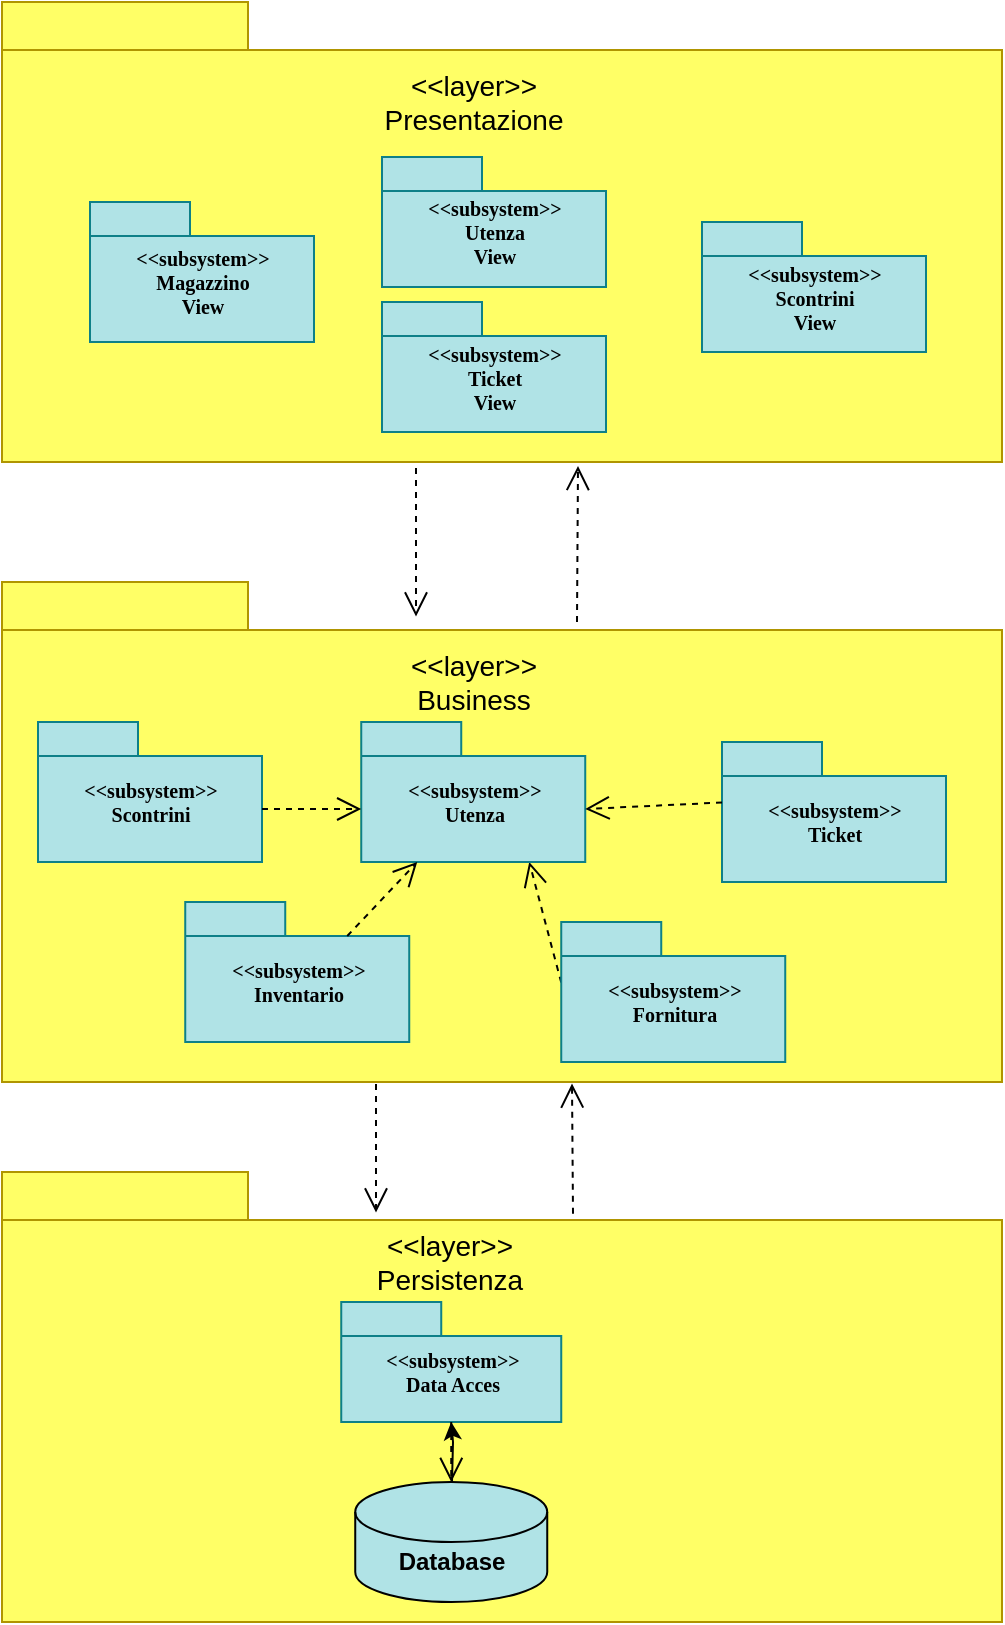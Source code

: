 <mxfile version="13.10.4" type="device"><diagram name="Page-1" id="b5b7bab2-c9e2-2cf4-8b2a-24fd1a2a6d21"><mxGraphModel dx="1038" dy="624" grid="1" gridSize="10" guides="1" tooltips="1" connect="1" arrows="1" fold="1" page="1" pageScale="1" pageWidth="827" pageHeight="1169" background="#ffffff" math="0" shadow="0"><root><mxCell id="0"/><mxCell id="1" parent="0"/><mxCell id="6e0c8c40b5770093-33" value="" style="shape=folder;fontStyle=1;spacingTop=10;tabWidth=123;tabHeight=24;tabPosition=left;html=1;rounded=0;shadow=0;comic=0;labelBackgroundColor=none;strokeColor=#B09500;strokeWidth=1;fontFamily=Verdana;fontSize=10;fontColor=#ffffff;align=center;fillColor=#FFFF66;" parent="1" vertex="1"><mxGeometry x="610" y="360" width="500" height="250" as="geometry"/></mxCell><mxCell id="6e0c8c40b5770093-65" style="edgeStyle=none;rounded=0;html=1;dashed=1;labelBackgroundColor=none;startFill=0;endArrow=open;endFill=0;endSize=10;fontFamily=Verdana;fontSize=10;entryX=0.75;entryY=1;entryPerimeter=0;exitX=0;exitY=0;exitDx=0;exitDy=30.25;exitPerimeter=0;entryDx=0;entryDy=0;" parent="1" source="6e0c8c40b5770093-45" target="6e0c8c40b5770093-42" edge="1"><mxGeometry relative="1" as="geometry"/></mxCell><mxCell id="6e0c8c40b5770093-42" value="&amp;lt;&amp;lt;subsystem&amp;gt;&amp;gt;&lt;br&gt;Utenza" style="shape=folder;fontStyle=1;spacingTop=10;tabWidth=50;tabHeight=17;tabPosition=left;html=1;rounded=0;shadow=0;comic=0;labelBackgroundColor=none;strokeWidth=1;fontFamily=Verdana;fontSize=10;align=center;fillColor=#b0e3e6;strokeColor=#0e8088;" parent="1" vertex="1"><mxGeometry x="789.62" y="430" width="112" height="70" as="geometry"/></mxCell><mxCell id="6e0c8c40b5770093-44" value="&amp;lt;&amp;lt;subsystem&amp;gt;&amp;gt;&lt;br&gt;Inventario" style="shape=folder;fontStyle=1;spacingTop=10;tabWidth=50;tabHeight=17;tabPosition=left;html=1;rounded=0;shadow=0;comic=0;labelBackgroundColor=none;strokeColor=#0e8088;strokeWidth=1;fillColor=#b0e3e6;fontFamily=Verdana;fontSize=10;align=center;" parent="1" vertex="1"><mxGeometry x="701.62" y="520" width="112" height="70" as="geometry"/></mxCell><mxCell id="6e0c8c40b5770093-45" value="&amp;lt;&amp;lt;subsystem&amp;gt;&amp;gt;&lt;br&gt;Fornitura" style="shape=folder;fontStyle=1;spacingTop=10;tabWidth=50;tabHeight=17;tabPosition=left;html=1;rounded=0;shadow=0;comic=0;labelBackgroundColor=none;strokeColor=#0e8088;strokeWidth=1;fillColor=#b0e3e6;fontFamily=Verdana;fontSize=10;align=center;" parent="1" vertex="1"><mxGeometry x="889.62" y="530" width="112" height="70" as="geometry"/></mxCell><mxCell id="VaJgiPubF7yQGeHCazGo-2" value="&lt;font style=&quot;font-size: 14px&quot;&gt;&amp;lt;&amp;lt;layer&amp;gt;&amp;gt;&lt;br&gt;Business&lt;/font&gt;" style="text;html=1;strokeColor=none;fillColor=none;align=center;verticalAlign=middle;whiteSpace=wrap;rounded=0;" parent="1" vertex="1"><mxGeometry x="777.62" y="400" width="136" height="20" as="geometry"/></mxCell><mxCell id="VaJgiPubF7yQGeHCazGo-4" value="&amp;lt;&amp;lt;subsystem&amp;gt;&amp;gt;&lt;br&gt;Ticket" style="shape=folder;fontStyle=1;spacingTop=10;tabWidth=50;tabHeight=17;tabPosition=left;html=1;rounded=0;shadow=0;comic=0;labelBackgroundColor=none;strokeColor=#0e8088;strokeWidth=1;fillColor=#b0e3e6;fontFamily=Verdana;fontSize=10;align=center;" parent="1" vertex="1"><mxGeometry x="970" y="440" width="112" height="70" as="geometry"/></mxCell><mxCell id="VaJgiPubF7yQGeHCazGo-6" value="&amp;lt;&amp;lt;subsystem&amp;gt;&amp;gt;&lt;br&gt;Scontrini" style="shape=folder;fontStyle=1;spacingTop=10;tabWidth=50;tabHeight=17;tabPosition=left;html=1;rounded=0;shadow=0;comic=0;labelBackgroundColor=none;strokeColor=#0e8088;strokeWidth=1;fillColor=#b0e3e6;fontFamily=Verdana;fontSize=10;align=center;" parent="1" vertex="1"><mxGeometry x="628" y="430" width="112" height="70" as="geometry"/></mxCell><mxCell id="VaJgiPubF7yQGeHCazGo-7" style="edgeStyle=none;rounded=0;html=1;dashed=1;labelBackgroundColor=none;startFill=0;endArrow=open;endFill=0;endSize=10;fontFamily=Verdana;fontSize=10;entryX=0;entryY=0;entryPerimeter=0;exitX=0;exitY=0;exitDx=112;exitDy=43.5;exitPerimeter=0;entryDx=0;entryDy=43.5;" parent="1" source="VaJgiPubF7yQGeHCazGo-6" target="6e0c8c40b5770093-42" edge="1"><mxGeometry relative="1" as="geometry"><mxPoint x="826.235" y="580" as="sourcePoint"/><mxPoint x="753.456" y="665.58" as="targetPoint"/></mxGeometry></mxCell><mxCell id="VaJgiPubF7yQGeHCazGo-8" style="edgeStyle=none;rounded=0;html=1;dashed=1;labelBackgroundColor=none;startFill=0;endArrow=open;endFill=0;endSize=10;fontFamily=Verdana;fontSize=10;exitX=0;exitY=0;exitDx=0;exitDy=30.25;exitPerimeter=0;entryX=0;entryY=0;entryDx=112;entryDy=43.5;entryPerimeter=0;" parent="1" source="VaJgiPubF7yQGeHCazGo-4" target="6e0c8c40b5770093-42" edge="1"><mxGeometry relative="1" as="geometry"><mxPoint x="800.0" y="553.5" as="sourcePoint"/><mxPoint x="692" y="554" as="targetPoint"/></mxGeometry></mxCell><mxCell id="VaJgiPubF7yQGeHCazGo-9" style="edgeStyle=none;rounded=0;html=1;dashed=1;labelBackgroundColor=none;startFill=0;endArrow=open;endFill=0;endSize=10;fontFamily=Verdana;fontSize=10;entryX=0.25;entryY=1;entryPerimeter=0;exitX=0;exitY=0;exitDx=81;exitDy=17;exitPerimeter=0;entryDx=0;entryDy=0;" parent="1" source="6e0c8c40b5770093-44" target="6e0c8c40b5770093-42" edge="1"><mxGeometry relative="1" as="geometry"><mxPoint x="990" y="664.75" as="sourcePoint"/><mxPoint x="884" y="580" as="targetPoint"/></mxGeometry></mxCell><mxCell id="VaJgiPubF7yQGeHCazGo-11" value="" style="shape=folder;fontStyle=1;spacingTop=10;tabWidth=123;tabHeight=24;tabPosition=left;html=1;rounded=0;shadow=0;comic=0;labelBackgroundColor=none;strokeColor=#B09500;strokeWidth=1;fontFamily=Verdana;fontSize=10;fontColor=#ffffff;align=center;fillColor=#FFFF66;" parent="1" vertex="1"><mxGeometry x="610" y="655" width="500" height="225" as="geometry"/></mxCell><mxCell id="VaJgiPubF7yQGeHCazGo-12" value="&amp;lt;&amp;lt;subsystem&amp;gt;&amp;gt;&lt;br&gt;Data Acces" style="shape=folder;fontStyle=1;spacingTop=10;tabWidth=50;tabHeight=17;tabPosition=left;html=1;rounded=0;shadow=0;comic=0;labelBackgroundColor=none;strokeWidth=1;fontFamily=Verdana;fontSize=10;align=center;fillColor=#b0e3e6;strokeColor=#0e8088;" parent="1" vertex="1"><mxGeometry x="779.62" y="720" width="110" height="60" as="geometry"/></mxCell><mxCell id="VaJgiPubF7yQGeHCazGo-13" value="&lt;font style=&quot;font-size: 14px&quot;&gt;&amp;lt;&amp;lt;layer&amp;gt;&amp;gt;&lt;br&gt;Persistenza&lt;br&gt;&lt;/font&gt;" style="text;html=1;strokeColor=none;fillColor=none;align=center;verticalAlign=middle;whiteSpace=wrap;rounded=0;" parent="1" vertex="1"><mxGeometry x="766" y="690" width="136" height="20" as="geometry"/></mxCell><mxCell id="VaJgiPubF7yQGeHCazGo-16" value="" style="shape=cylinder3;whiteSpace=wrap;html=1;boundedLbl=1;backgroundOutline=1;size=15;strokeColor=#000000;fillColor=#B0E3E6;" parent="1" vertex="1"><mxGeometry x="786.62" y="810" width="96" height="60" as="geometry"/></mxCell><mxCell id="VaJgiPubF7yQGeHCazGo-17" style="edgeStyle=none;rounded=0;html=1;dashed=1;labelBackgroundColor=none;startFill=0;endArrow=open;endFill=0;endSize=10;fontFamily=Verdana;fontSize=10;entryX=0.5;entryY=0;entryPerimeter=0;exitX=0.5;exitY=1;exitDx=0;exitDy=0;exitPerimeter=0;entryDx=0;entryDy=0;" parent="1" source="VaJgiPubF7yQGeHCazGo-12" target="VaJgiPubF7yQGeHCazGo-16" edge="1"><mxGeometry relative="1" as="geometry"><mxPoint x="990" y="664.75" as="sourcePoint"/><mxPoint x="884" y="580" as="targetPoint"/></mxGeometry></mxCell><mxCell id="RpWimP4xJuL61nxaW11R-2" value="" style="edgeStyle=orthogonalEdgeStyle;rounded=0;orthogonalLoop=1;jettySize=auto;html=1;" edge="1" parent="1" target="VaJgiPubF7yQGeHCazGo-12"><mxGeometry relative="1" as="geometry"><mxPoint x="835" y="810" as="sourcePoint"/></mxGeometry></mxCell><mxCell id="VaJgiPubF7yQGeHCazGo-18" value="&lt;b&gt;Database&lt;/b&gt;" style="text;html=1;strokeColor=none;fillColor=none;align=center;verticalAlign=middle;whiteSpace=wrap;rounded=0;" parent="1" vertex="1"><mxGeometry x="814.62" y="840" width="40" height="20" as="geometry"/></mxCell><mxCell id="VaJgiPubF7yQGeHCazGo-19" value="" style="shape=folder;fontStyle=1;spacingTop=10;tabWidth=123;tabHeight=24;tabPosition=left;html=1;rounded=0;shadow=0;comic=0;labelBackgroundColor=none;strokeColor=#B09500;strokeWidth=1;fontFamily=Verdana;fontSize=10;fontColor=#ffffff;align=center;fillColor=#FFFF66;" parent="1" vertex="1"><mxGeometry x="610" y="70" width="500" height="230" as="geometry"/></mxCell><mxCell id="VaJgiPubF7yQGeHCazGo-20" value="&lt;font style=&quot;font-size: 14px&quot;&gt;&amp;lt;&amp;lt;layer&amp;gt;&amp;gt;&lt;br&gt;Presentazione&lt;br&gt;&lt;/font&gt;" style="text;html=1;strokeColor=none;fillColor=none;align=center;verticalAlign=middle;whiteSpace=wrap;rounded=0;" parent="1" vertex="1"><mxGeometry x="778" y="110" width="136" height="20" as="geometry"/></mxCell><mxCell id="VaJgiPubF7yQGeHCazGo-21" value="&amp;lt;&amp;lt;subsystem&amp;gt;&amp;gt;&lt;br&gt;Magazzino&lt;br&gt;View" style="shape=folder;fontStyle=1;spacingTop=10;tabWidth=50;tabHeight=17;tabPosition=left;html=1;rounded=0;shadow=0;comic=0;labelBackgroundColor=none;strokeWidth=1;fontFamily=Verdana;fontSize=10;align=center;fillColor=#b0e3e6;strokeColor=#0e8088;" parent="1" vertex="1"><mxGeometry x="654" y="170" width="112" height="70" as="geometry"/></mxCell><mxCell id="VaJgiPubF7yQGeHCazGo-22" style="edgeStyle=none;rounded=0;html=1;dashed=1;labelBackgroundColor=none;startFill=0;endArrow=open;endFill=0;endSize=10;fontFamily=Verdana;fontSize=10;entryX=0.414;entryY=0.069;entryDx=0;entryDy=0;entryPerimeter=0;" parent="1" target="6e0c8c40b5770093-33" edge="1"><mxGeometry relative="1" as="geometry"><mxPoint x="817" y="303" as="sourcePoint"/><mxPoint x="815" y="350" as="targetPoint"/></mxGeometry></mxCell><mxCell id="VaJgiPubF7yQGeHCazGo-24" style="edgeStyle=none;rounded=0;html=1;dashed=1;labelBackgroundColor=none;startFill=0;endArrow=open;endFill=0;endSize=10;fontFamily=Verdana;fontSize=10;exitX=0.374;exitY=1.004;exitDx=0;exitDy=0;exitPerimeter=0;entryX=0.374;entryY=0.09;entryDx=0;entryDy=0;entryPerimeter=0;" parent="1" source="6e0c8c40b5770093-33" target="VaJgiPubF7yQGeHCazGo-11" edge="1"><mxGeometry relative="1" as="geometry"><mxPoint x="799" y="730" as="sourcePoint"/><mxPoint x="799" y="650" as="targetPoint"/></mxGeometry></mxCell><mxCell id="VaJgiPubF7yQGeHCazGo-26" style="edgeStyle=none;rounded=0;html=1;dashed=1;labelBackgroundColor=none;startFill=0;endArrow=open;endFill=0;endSize=10;fontFamily=Verdana;fontSize=10;exitX=0.571;exitY=0.093;exitDx=0;exitDy=0;exitPerimeter=0;entryX=0.57;entryY=1.003;entryDx=0;entryDy=0;entryPerimeter=0;" parent="1" source="VaJgiPubF7yQGeHCazGo-11" target="6e0c8c40b5770093-33" edge="1"><mxGeometry relative="1" as="geometry"><mxPoint x="896" y="670" as="sourcePoint"/><mxPoint x="893" y="609" as="targetPoint"/></mxGeometry></mxCell><mxCell id="VaJgiPubF7yQGeHCazGo-27" style="edgeStyle=none;rounded=0;html=1;dashed=1;labelBackgroundColor=none;startFill=0;endArrow=open;endFill=0;endSize=10;fontFamily=Verdana;fontSize=10;exitX=0.575;exitY=0.08;exitDx=0;exitDy=0;exitPerimeter=0;" parent="1" edge="1" source="6e0c8c40b5770093-33"><mxGeometry relative="1" as="geometry"><mxPoint x="898" y="340" as="sourcePoint"/><mxPoint x="898" y="302" as="targetPoint"/></mxGeometry></mxCell><mxCell id="RpWimP4xJuL61nxaW11R-3" value="&amp;lt;&amp;lt;subsystem&amp;gt;&amp;gt;&lt;br&gt;Ticket&lt;br&gt;View" style="shape=folder;fontStyle=1;spacingTop=10;tabWidth=50;tabHeight=17;tabPosition=left;html=1;rounded=0;shadow=0;comic=0;labelBackgroundColor=none;strokeWidth=1;fontFamily=Verdana;fontSize=10;align=center;fillColor=#b0e3e6;strokeColor=#0e8088;" vertex="1" parent="1"><mxGeometry x="800" y="220" width="112" height="65" as="geometry"/></mxCell><mxCell id="RpWimP4xJuL61nxaW11R-4" value="&amp;lt;&amp;lt;subsystem&amp;gt;&amp;gt;&lt;br&gt;Scontrini&lt;br&gt;View" style="shape=folder;fontStyle=1;spacingTop=10;tabWidth=50;tabHeight=17;tabPosition=left;html=1;rounded=0;shadow=0;comic=0;labelBackgroundColor=none;strokeWidth=1;fontFamily=Verdana;fontSize=10;align=center;fillColor=#b0e3e6;strokeColor=#0e8088;" vertex="1" parent="1"><mxGeometry x="960" y="180" width="112" height="65" as="geometry"/></mxCell><mxCell id="RpWimP4xJuL61nxaW11R-5" value="&amp;lt;&amp;lt;subsystem&amp;gt;&amp;gt;&lt;br&gt;Utenza&lt;br&gt;View" style="shape=folder;fontStyle=1;spacingTop=10;tabWidth=50;tabHeight=17;tabPosition=left;html=1;rounded=0;shadow=0;comic=0;labelBackgroundColor=none;strokeWidth=1;fontFamily=Verdana;fontSize=10;align=center;fillColor=#b0e3e6;strokeColor=#0e8088;" vertex="1" parent="1"><mxGeometry x="800" y="147.5" width="112" height="65" as="geometry"/></mxCell></root></mxGraphModel></diagram></mxfile>
